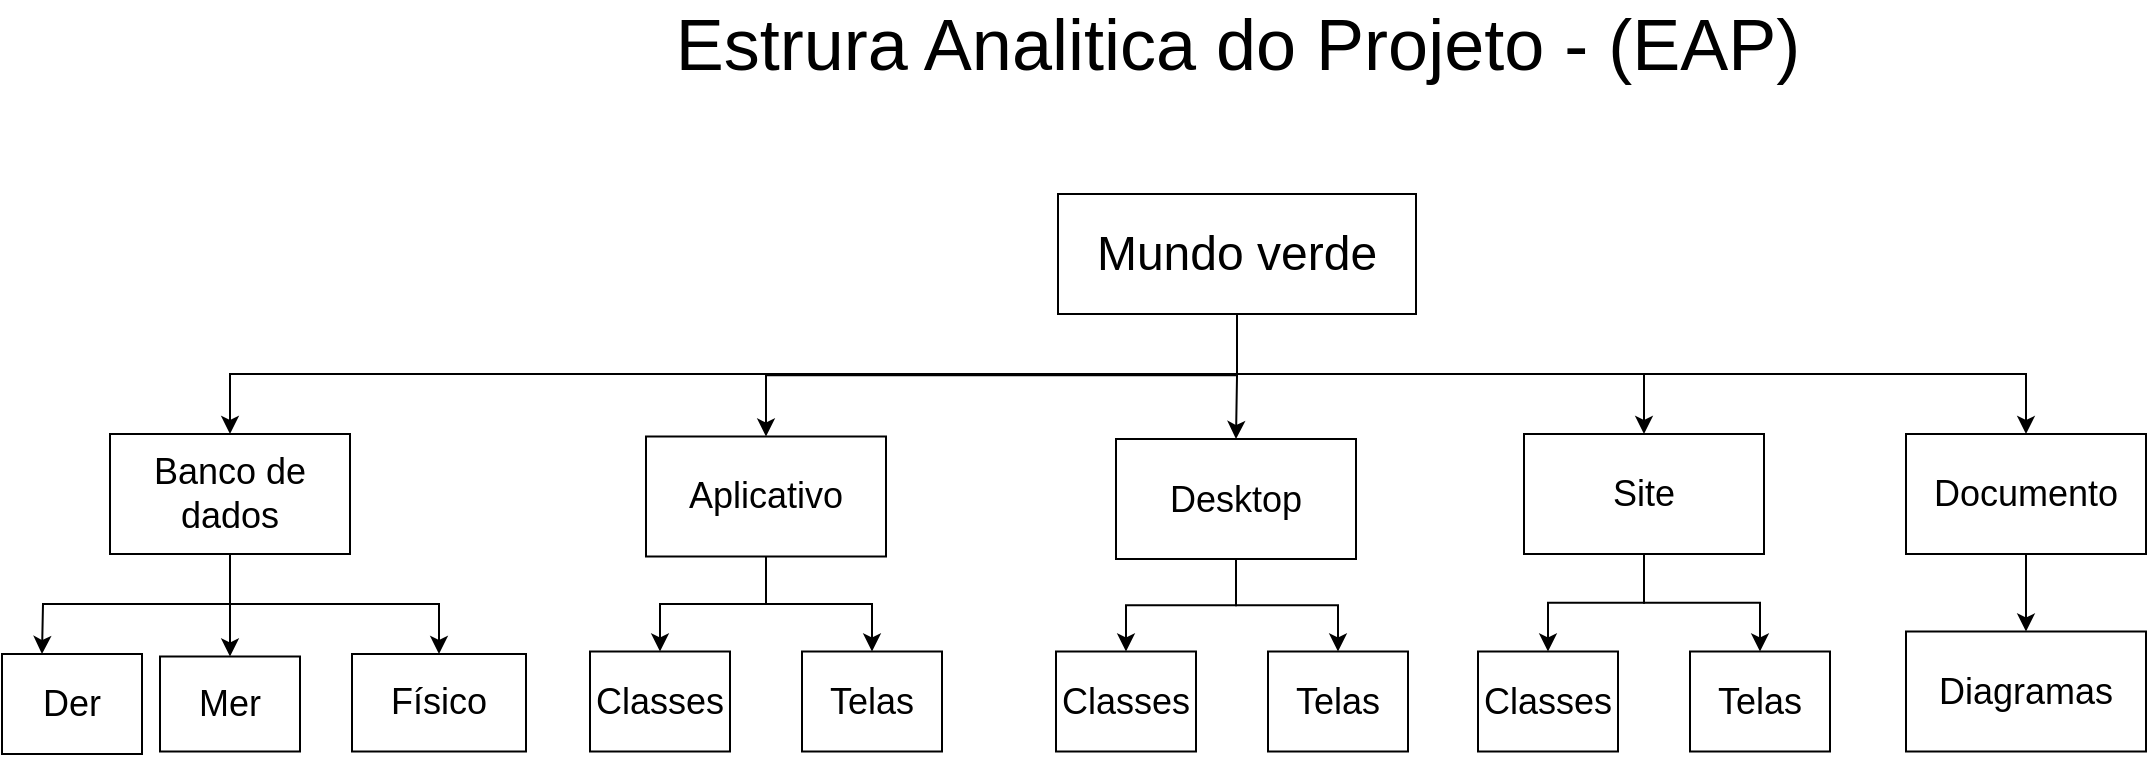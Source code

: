 <mxfile version="24.8.3">
  <diagram name="Página-1" id="abJAQa0zbJsf09PqhtKi">
    <mxGraphModel dx="1941" dy="600" grid="1" gridSize="10" guides="1" tooltips="1" connect="1" arrows="1" fold="1" page="1" pageScale="1" pageWidth="827" pageHeight="1169" math="0" shadow="0">
      <root>
        <mxCell id="0" />
        <mxCell id="1" parent="0" />
        <mxCell id="xKaJrzAjjyIe3hL2cJAd-5" style="edgeStyle=orthogonalEdgeStyle;rounded=0;orthogonalLoop=1;jettySize=auto;html=1;exitX=0.5;exitY=1;exitDx=0;exitDy=0;entryX=0.5;entryY=0;entryDx=0;entryDy=0;" parent="1" source="xKaJrzAjjyIe3hL2cJAd-1" target="xKaJrzAjjyIe3hL2cJAd-2" edge="1">
          <mxGeometry relative="1" as="geometry" />
        </mxCell>
        <mxCell id="xKaJrzAjjyIe3hL2cJAd-6" style="edgeStyle=orthogonalEdgeStyle;rounded=0;orthogonalLoop=1;jettySize=auto;html=1;exitX=0.5;exitY=1;exitDx=0;exitDy=0;entryX=0.5;entryY=0;entryDx=0;entryDy=0;" parent="1" source="xKaJrzAjjyIe3hL2cJAd-1" target="xKaJrzAjjyIe3hL2cJAd-3" edge="1">
          <mxGeometry relative="1" as="geometry" />
        </mxCell>
        <mxCell id="xKaJrzAjjyIe3hL2cJAd-7" style="edgeStyle=orthogonalEdgeStyle;rounded=0;orthogonalLoop=1;jettySize=auto;html=1;exitX=0.5;exitY=1;exitDx=0;exitDy=0;entryX=0.5;entryY=0;entryDx=0;entryDy=0;" parent="1" source="xKaJrzAjjyIe3hL2cJAd-1" target="xKaJrzAjjyIe3hL2cJAd-4" edge="1">
          <mxGeometry relative="1" as="geometry" />
        </mxCell>
        <mxCell id="xKaJrzAjjyIe3hL2cJAd-11" style="edgeStyle=orthogonalEdgeStyle;rounded=0;orthogonalLoop=1;jettySize=auto;html=1;exitX=0.5;exitY=1;exitDx=0;exitDy=0;" parent="1" source="xKaJrzAjjyIe3hL2cJAd-1" target="xKaJrzAjjyIe3hL2cJAd-10" edge="1">
          <mxGeometry relative="1" as="geometry" />
        </mxCell>
        <mxCell id="xKaJrzAjjyIe3hL2cJAd-15" style="edgeStyle=orthogonalEdgeStyle;rounded=0;orthogonalLoop=1;jettySize=auto;html=1;exitX=0.5;exitY=1;exitDx=0;exitDy=0;entryX=0.5;entryY=0;entryDx=0;entryDy=0;" parent="1" source="xKaJrzAjjyIe3hL2cJAd-1" target="xKaJrzAjjyIe3hL2cJAd-14" edge="1">
          <mxGeometry relative="1" as="geometry" />
        </mxCell>
        <mxCell id="xKaJrzAjjyIe3hL2cJAd-1" value="&lt;font style=&quot;font-size: 24px;&quot;&gt;Mundo verde&lt;/font&gt;" style="rounded=0;whiteSpace=wrap;html=1;" parent="1" vertex="1">
          <mxGeometry x="250" y="130" width="179" height="60" as="geometry" />
        </mxCell>
        <mxCell id="4_yljVjoFN_C8JLcjR28-9" style="edgeStyle=orthogonalEdgeStyle;rounded=0;orthogonalLoop=1;jettySize=auto;html=1;exitX=0.5;exitY=1;exitDx=0;exitDy=0;entryX=0.5;entryY=0;entryDx=0;entryDy=0;" edge="1" parent="1" source="xKaJrzAjjyIe3hL2cJAd-2" target="4_yljVjoFN_C8JLcjR28-7">
          <mxGeometry relative="1" as="geometry" />
        </mxCell>
        <mxCell id="4_yljVjoFN_C8JLcjR28-10" style="edgeStyle=orthogonalEdgeStyle;rounded=0;orthogonalLoop=1;jettySize=auto;html=1;exitX=0.5;exitY=1;exitDx=0;exitDy=0;entryX=0.5;entryY=0;entryDx=0;entryDy=0;" edge="1" parent="1" source="xKaJrzAjjyIe3hL2cJAd-2" target="4_yljVjoFN_C8JLcjR28-8">
          <mxGeometry relative="1" as="geometry" />
        </mxCell>
        <mxCell id="xKaJrzAjjyIe3hL2cJAd-2" value="&lt;font style=&quot;font-size: 18px;&quot;&gt;Aplicativo&lt;/font&gt;" style="rounded=0;whiteSpace=wrap;html=1;" parent="1" vertex="1">
          <mxGeometry x="44" y="251.25" width="120" height="60" as="geometry" />
        </mxCell>
        <mxCell id="4_yljVjoFN_C8JLcjR28-13" style="edgeStyle=orthogonalEdgeStyle;rounded=0;orthogonalLoop=1;jettySize=auto;html=1;exitX=0.5;exitY=1;exitDx=0;exitDy=0;" edge="1" parent="1" source="xKaJrzAjjyIe3hL2cJAd-3" target="4_yljVjoFN_C8JLcjR28-11">
          <mxGeometry relative="1" as="geometry" />
        </mxCell>
        <mxCell id="4_yljVjoFN_C8JLcjR28-14" style="edgeStyle=orthogonalEdgeStyle;rounded=0;orthogonalLoop=1;jettySize=auto;html=1;exitX=0.5;exitY=1;exitDx=0;exitDy=0;entryX=0.5;entryY=0;entryDx=0;entryDy=0;" edge="1" parent="1" source="xKaJrzAjjyIe3hL2cJAd-3" target="4_yljVjoFN_C8JLcjR28-12">
          <mxGeometry relative="1" as="geometry" />
        </mxCell>
        <mxCell id="xKaJrzAjjyIe3hL2cJAd-3" value="&lt;font style=&quot;font-size: 18px;&quot;&gt;Desktop&lt;/font&gt;" style="rounded=0;whiteSpace=wrap;html=1;" parent="1" vertex="1">
          <mxGeometry x="279" y="252.5" width="120" height="60" as="geometry" />
        </mxCell>
        <mxCell id="4_yljVjoFN_C8JLcjR28-17" style="edgeStyle=orthogonalEdgeStyle;rounded=0;orthogonalLoop=1;jettySize=auto;html=1;exitX=0.5;exitY=1;exitDx=0;exitDy=0;" edge="1" parent="1" source="xKaJrzAjjyIe3hL2cJAd-4" target="4_yljVjoFN_C8JLcjR28-15">
          <mxGeometry relative="1" as="geometry" />
        </mxCell>
        <mxCell id="4_yljVjoFN_C8JLcjR28-18" style="edgeStyle=orthogonalEdgeStyle;rounded=0;orthogonalLoop=1;jettySize=auto;html=1;exitX=0.5;exitY=1;exitDx=0;exitDy=0;entryX=0.5;entryY=0;entryDx=0;entryDy=0;" edge="1" parent="1" source="xKaJrzAjjyIe3hL2cJAd-4" target="4_yljVjoFN_C8JLcjR28-16">
          <mxGeometry relative="1" as="geometry" />
        </mxCell>
        <mxCell id="xKaJrzAjjyIe3hL2cJAd-4" value="&lt;span style=&quot;font-size: 18px;&quot;&gt;Site&lt;/span&gt;" style="rounded=0;whiteSpace=wrap;html=1;" parent="1" vertex="1">
          <mxGeometry x="483" y="250" width="120" height="60" as="geometry" />
        </mxCell>
        <mxCell id="xKaJrzAjjyIe3hL2cJAd-8" value="&lt;font style=&quot;font-size: 36px;&quot;&gt;Estrura Analitica do Projeto - (EAP)&lt;/font&gt;" style="text;html=1;align=center;verticalAlign=middle;whiteSpace=wrap;rounded=0;" parent="1" vertex="1">
          <mxGeometry x="54.5" y="40" width="570" height="30" as="geometry" />
        </mxCell>
        <mxCell id="xKaJrzAjjyIe3hL2cJAd-13" style="edgeStyle=orthogonalEdgeStyle;rounded=0;orthogonalLoop=1;jettySize=auto;html=1;exitX=0.5;exitY=1;exitDx=0;exitDy=0;" parent="1" source="xKaJrzAjjyIe3hL2cJAd-10" target="xKaJrzAjjyIe3hL2cJAd-12" edge="1">
          <mxGeometry relative="1" as="geometry" />
        </mxCell>
        <mxCell id="xKaJrzAjjyIe3hL2cJAd-10" value="&lt;span style=&quot;font-size: 18px;&quot;&gt;Documento&lt;/span&gt;" style="rounded=0;whiteSpace=wrap;html=1;" parent="1" vertex="1">
          <mxGeometry x="674" y="250" width="120" height="60" as="geometry" />
        </mxCell>
        <mxCell id="xKaJrzAjjyIe3hL2cJAd-12" value="&lt;span style=&quot;font-size: 18px;&quot;&gt;Diagramas&lt;/span&gt;" style="rounded=0;whiteSpace=wrap;html=1;" parent="1" vertex="1">
          <mxGeometry x="674" y="348.75" width="120" height="60" as="geometry" />
        </mxCell>
        <mxCell id="4_yljVjoFN_C8JLcjR28-4" style="edgeStyle=orthogonalEdgeStyle;rounded=0;orthogonalLoop=1;jettySize=auto;html=1;exitX=0.5;exitY=1;exitDx=0;exitDy=0;entryX=0.5;entryY=0;entryDx=0;entryDy=0;" edge="1" parent="1" source="xKaJrzAjjyIe3hL2cJAd-14">
          <mxGeometry relative="1" as="geometry">
            <mxPoint x="-258" y="360" as="targetPoint" />
          </mxGeometry>
        </mxCell>
        <mxCell id="4_yljVjoFN_C8JLcjR28-5" style="edgeStyle=orthogonalEdgeStyle;rounded=0;orthogonalLoop=1;jettySize=auto;html=1;exitX=0.5;exitY=1;exitDx=0;exitDy=0;entryX=0.5;entryY=0;entryDx=0;entryDy=0;" edge="1" parent="1" source="xKaJrzAjjyIe3hL2cJAd-14" target="4_yljVjoFN_C8JLcjR28-2">
          <mxGeometry relative="1" as="geometry" />
        </mxCell>
        <mxCell id="4_yljVjoFN_C8JLcjR28-6" style="edgeStyle=orthogonalEdgeStyle;rounded=0;orthogonalLoop=1;jettySize=auto;html=1;exitX=0.5;exitY=1;exitDx=0;exitDy=0;entryX=0.5;entryY=0;entryDx=0;entryDy=0;" edge="1" parent="1" source="xKaJrzAjjyIe3hL2cJAd-14" target="4_yljVjoFN_C8JLcjR28-3">
          <mxGeometry relative="1" as="geometry" />
        </mxCell>
        <mxCell id="xKaJrzAjjyIe3hL2cJAd-14" value="&lt;font style=&quot;font-size: 18px;&quot;&gt;Banco de dados&lt;/font&gt;" style="rounded=0;whiteSpace=wrap;html=1;" parent="1" vertex="1">
          <mxGeometry x="-224" y="250" width="120" height="60" as="geometry" />
        </mxCell>
        <mxCell id="4_yljVjoFN_C8JLcjR28-1" value="&lt;span style=&quot;font-size: 18px;&quot;&gt;Der&lt;/span&gt;" style="rounded=0;whiteSpace=wrap;html=1;" vertex="1" parent="1">
          <mxGeometry x="-278" y="360" width="70" height="50" as="geometry" />
        </mxCell>
        <mxCell id="4_yljVjoFN_C8JLcjR28-2" value="&lt;span style=&quot;font-size: 18px;&quot;&gt;Mer&lt;/span&gt;" style="rounded=0;whiteSpace=wrap;html=1;" vertex="1" parent="1">
          <mxGeometry x="-199" y="361.25" width="70" height="47.5" as="geometry" />
        </mxCell>
        <mxCell id="4_yljVjoFN_C8JLcjR28-3" value="&lt;span style=&quot;font-size: 18px;&quot;&gt;Físico&lt;/span&gt;" style="rounded=0;whiteSpace=wrap;html=1;" vertex="1" parent="1">
          <mxGeometry x="-103" y="360" width="87" height="48.75" as="geometry" />
        </mxCell>
        <mxCell id="4_yljVjoFN_C8JLcjR28-7" value="&lt;span style=&quot;font-size: 18px;&quot;&gt;Classes&lt;/span&gt;" style="rounded=0;whiteSpace=wrap;html=1;" vertex="1" parent="1">
          <mxGeometry x="16" y="358.75" width="70" height="50" as="geometry" />
        </mxCell>
        <mxCell id="4_yljVjoFN_C8JLcjR28-8" value="&lt;span style=&quot;font-size: 18px;&quot;&gt;Telas&lt;/span&gt;" style="rounded=0;whiteSpace=wrap;html=1;" vertex="1" parent="1">
          <mxGeometry x="122" y="358.75" width="70" height="50" as="geometry" />
        </mxCell>
        <mxCell id="4_yljVjoFN_C8JLcjR28-11" value="&lt;span style=&quot;font-size: 18px;&quot;&gt;Classes&lt;/span&gt;" style="rounded=0;whiteSpace=wrap;html=1;" vertex="1" parent="1">
          <mxGeometry x="249" y="358.75" width="70" height="50" as="geometry" />
        </mxCell>
        <mxCell id="4_yljVjoFN_C8JLcjR28-12" value="&lt;span style=&quot;font-size: 18px;&quot;&gt;Telas&lt;/span&gt;" style="rounded=0;whiteSpace=wrap;html=1;" vertex="1" parent="1">
          <mxGeometry x="355" y="358.75" width="70" height="50" as="geometry" />
        </mxCell>
        <mxCell id="4_yljVjoFN_C8JLcjR28-15" value="&lt;span style=&quot;font-size: 18px;&quot;&gt;Classes&lt;/span&gt;" style="rounded=0;whiteSpace=wrap;html=1;" vertex="1" parent="1">
          <mxGeometry x="460" y="358.75" width="70" height="50" as="geometry" />
        </mxCell>
        <mxCell id="4_yljVjoFN_C8JLcjR28-16" value="&lt;span style=&quot;font-size: 18px;&quot;&gt;Telas&lt;/span&gt;" style="rounded=0;whiteSpace=wrap;html=1;" vertex="1" parent="1">
          <mxGeometry x="566" y="358.75" width="70" height="50" as="geometry" />
        </mxCell>
      </root>
    </mxGraphModel>
  </diagram>
</mxfile>
